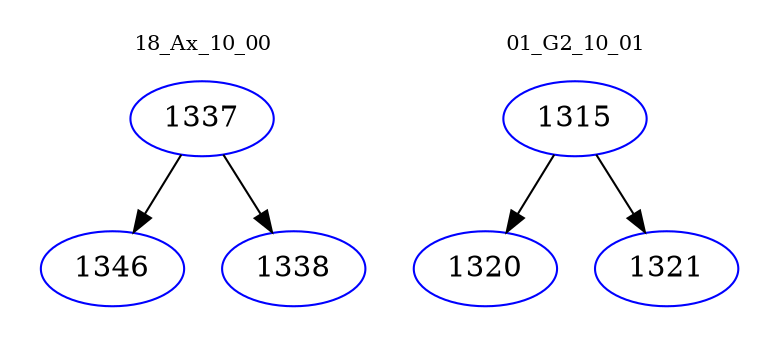 digraph{
subgraph cluster_0 {
color = white
label = "18_Ax_10_00";
fontsize=10;
T0_1337 [label="1337", color="blue"]
T0_1337 -> T0_1346 [color="black"]
T0_1346 [label="1346", color="blue"]
T0_1337 -> T0_1338 [color="black"]
T0_1338 [label="1338", color="blue"]
}
subgraph cluster_1 {
color = white
label = "01_G2_10_01";
fontsize=10;
T1_1315 [label="1315", color="blue"]
T1_1315 -> T1_1320 [color="black"]
T1_1320 [label="1320", color="blue"]
T1_1315 -> T1_1321 [color="black"]
T1_1321 [label="1321", color="blue"]
}
}
